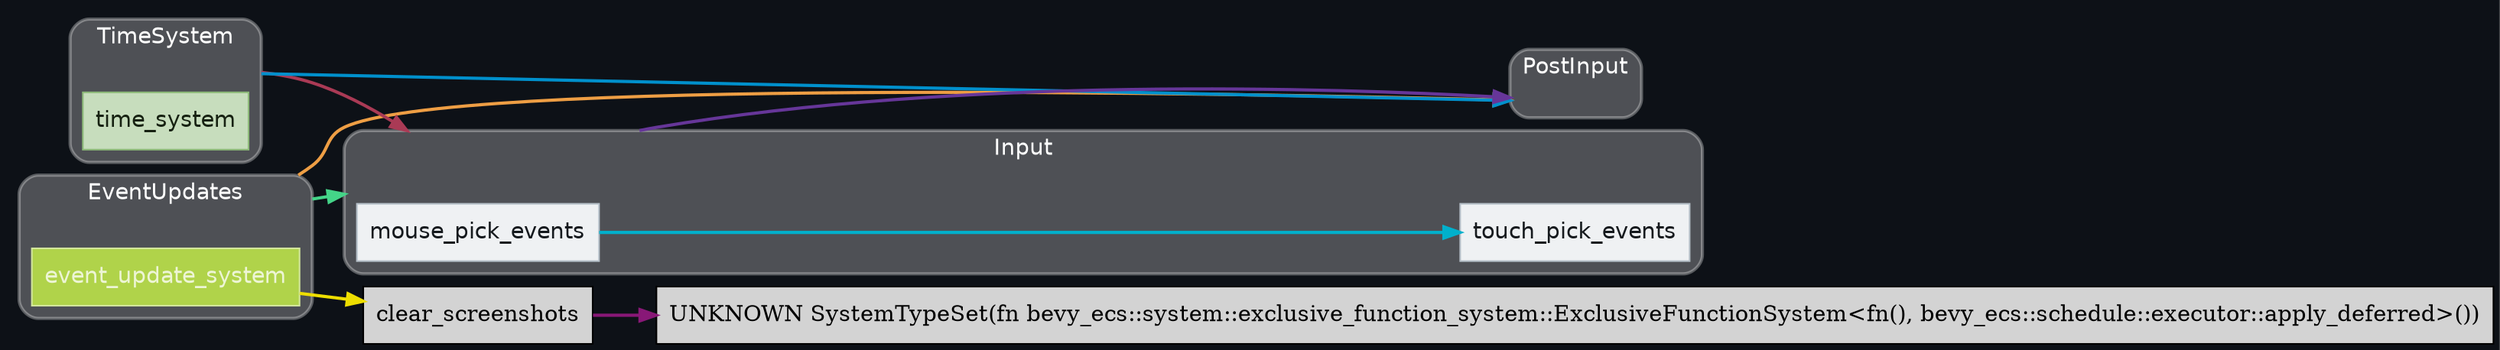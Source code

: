 digraph "" {
	"compound"="true";
	"splines"="spline";
	"rankdir"="LR";
	"bgcolor"="#0d1117";
	"fontname"="Helvetica";
	"nodesep"="0.15";
	edge ["penwidth"="2"];
	node ["shape"="box", "style"="filled"];
	subgraph "clusternode_Set(1)" {
		"style"="rounded,filled";
		"label"="EventUpdates";
		"tooltip"="EventUpdates";
		"fillcolor"="#ffffff44";
		"fontcolor"="#ffffff";
		"color"="#ffffff50";
		"penwidth"="2";
		"set_marker_node_Set(1)" ["style"="invis", "label"="", "shape"="point"]
		"node_System(0)" ["label"="event_update_system", "tooltip"="bevy_ecs::event::update::event_update_system", "fillcolor"="#b0d34a", "fontname"="Helvetica", "fontcolor"="#edf5d5", "color"="#d3e69c", "penwidth"="1"]
	}
	
	subgraph "clusternode_Set(3)" {
		"style"="rounded,filled";
		"label"="TimeSystem";
		"tooltip"="TimeSystem";
		"fillcolor"="#ffffff44";
		"fontcolor"="#ffffff";
		"color"="#ffffff50";
		"penwidth"="2";
		"set_marker_node_Set(3)" ["style"="invis", "label"="", "shape"="point"]
		"node_System(1)" ["label"="time_system", "tooltip"="bevy_time::time_system", "fillcolor"="#c7ddbd", "fontname"="Helvetica", "fontcolor"="#162111", "color"="#8dba79", "penwidth"="1"]
	}
	
	subgraph "clusternode_Set(7)" {
		"style"="rounded,filled";
		"label"="Input";
		"tooltip"="Input";
		"fillcolor"="#ffffff44";
		"fontcolor"="#ffffff";
		"color"="#ffffff50";
		"penwidth"="2";
		"set_marker_node_Set(7)" ["style"="invis", "label"="", "shape"="point"]
		"node_System(3)" ["label"="mouse_pick_events", "tooltip"="bevy_picking::input::mouse_pick_events", "fillcolor"="#eff1f3", "fontname"="Helvetica", "fontcolor"="#15191d", "color"="#b4bec7", "penwidth"="1"]
		"node_System(4)" ["label"="touch_pick_events", "tooltip"="bevy_picking::input::touch_pick_events", "fillcolor"="#eff1f3", "fontname"="Helvetica", "fontcolor"="#15191d", "color"="#b4bec7", "penwidth"="1"]
	}
	
	subgraph "clusternode_Set(9)" {
		"style"="rounded,filled";
		"label"="PostInput";
		"tooltip"="PostInput";
		"fillcolor"="#ffffff44";
		"fontcolor"="#ffffff";
		"color"="#ffffff50";
		"penwidth"="2";
		"set_marker_node_Set(9)" ["style"="invis", "label"="", "shape"="point"]
	}
	
	"node_System(2)" ["label"="clear_screenshots", "tooltip"="bevy_render::view::window::screenshot::clear_screenshots"]
	"node_System(0)" -> "node_System(2)" ["lhead"="", "ltail"="", "tooltip"="SystemTypeSet(fn bevy_ecs::system::exclusive_function_system::ExclusiveFunctionSystem<fn(bevy_ecs::system::system_param::Local<bevy_ecs::component::Tick>), bevy_ecs::event::update::event_update_system>()) → clear_screenshots", "color"="#eede00"]
	"node_System(2)" -> "UNKNOWN SystemTypeSet(fn bevy_ecs::system::exclusive_function_system::ExclusiveFunctionSystem<fn(), bevy_ecs::schedule::executor::apply_deferred>())" ["lhead"="", "ltail"="", "tooltip"="clear_screenshots → SystemTypeSet(fn bevy_ecs::system::exclusive_function_system::ExclusiveFunctionSystem<fn(), bevy_ecs::schedule::executor::apply_deferred>())", "color"="#881877"]
	"node_System(3)" -> "node_System(4)" ["lhead"="", "ltail"="", "tooltip"="mouse_pick_events → touch_pick_events", "color"="#00b0cc"]
	"set_marker_node_Set(3)" -> "set_marker_node_Set(7)" ["lhead"="clusternode_Set(7)", "ltail"="clusternode_Set(3)", "tooltip"="TimeSystem → Input", "color"="#aa3a55"]
	"set_marker_node_Set(1)" -> "set_marker_node_Set(7)" ["lhead"="clusternode_Set(7)", "ltail"="clusternode_Set(1)", "tooltip"="EventUpdates → Input", "color"="#44d488"]
	"set_marker_node_Set(3)" -> "set_marker_node_Set(9)" ["lhead"="clusternode_Set(9)", "ltail"="clusternode_Set(3)", "tooltip"="TimeSystem → PostInput", "color"="#0090cc"]
	"set_marker_node_Set(1)" -> "set_marker_node_Set(9)" ["lhead"="clusternode_Set(9)", "ltail"="clusternode_Set(1)", "tooltip"="EventUpdates → PostInput", "color"="#ee9e44"]
	"set_marker_node_Set(7)" -> "set_marker_node_Set(9)" ["lhead"="clusternode_Set(9)", "ltail"="clusternode_Set(7)", "tooltip"="Input → PostInput", "color"="#663699"]
}
